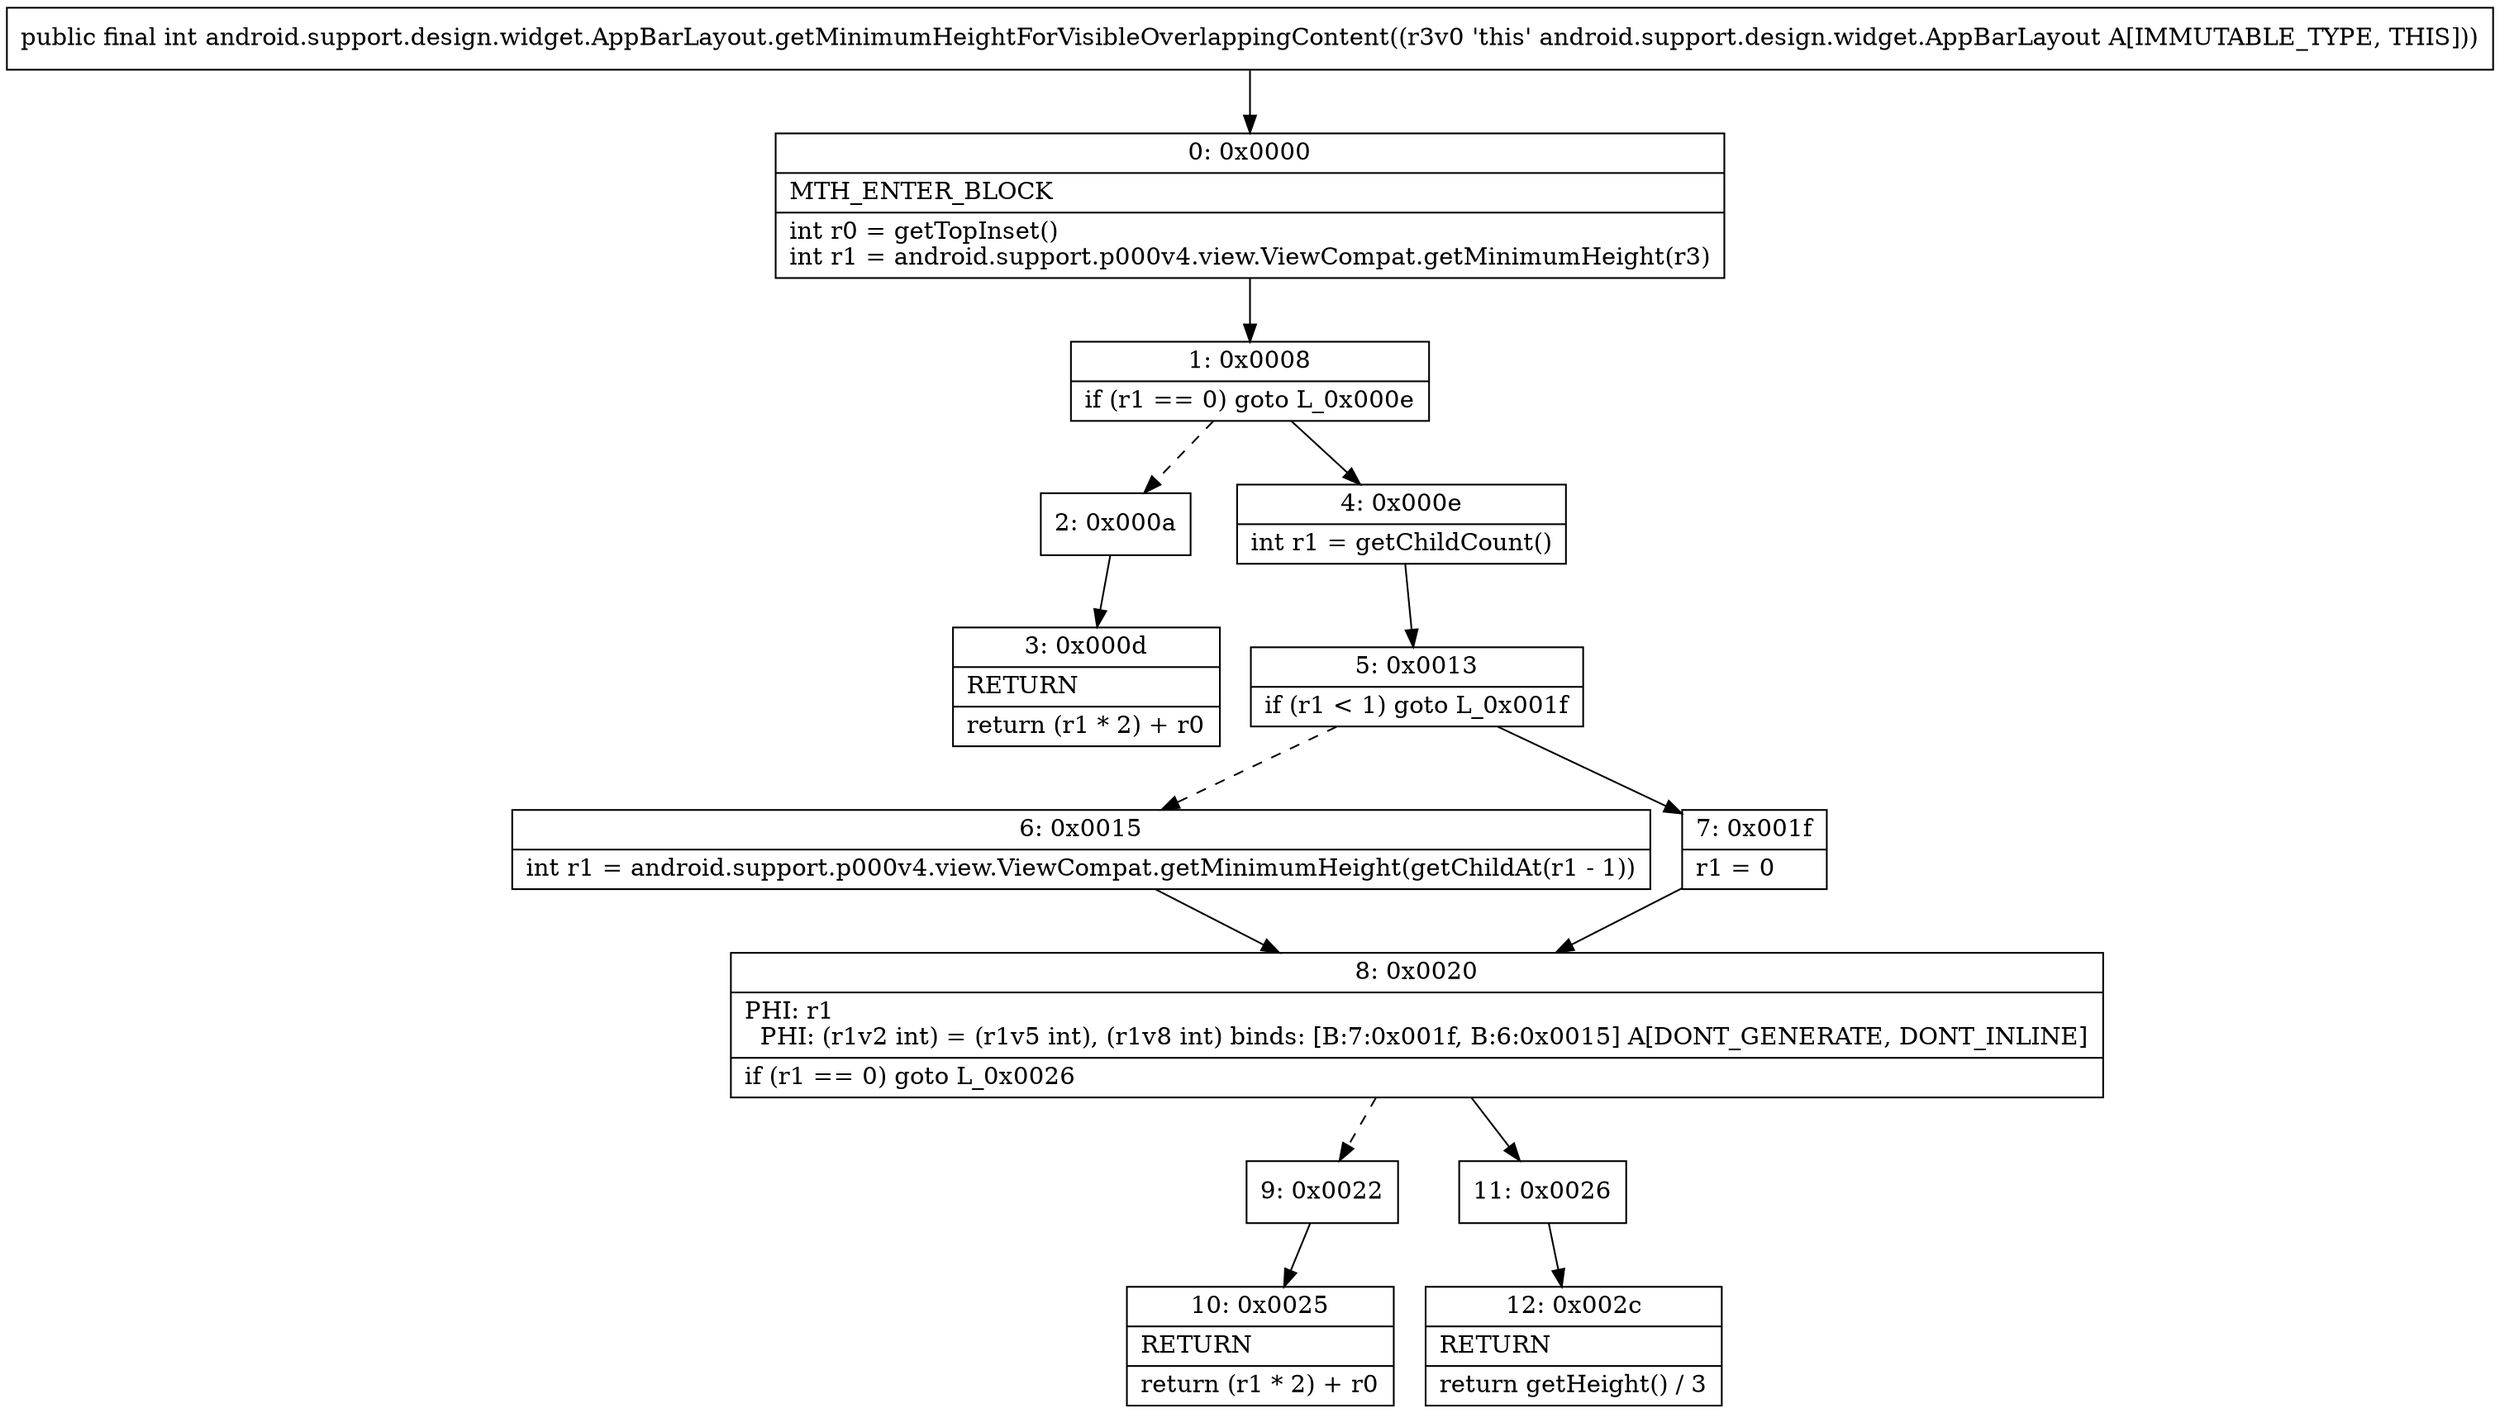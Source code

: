 digraph "CFG forandroid.support.design.widget.AppBarLayout.getMinimumHeightForVisibleOverlappingContent()I" {
Node_0 [shape=record,label="{0\:\ 0x0000|MTH_ENTER_BLOCK\l|int r0 = getTopInset()\lint r1 = android.support.p000v4.view.ViewCompat.getMinimumHeight(r3)\l}"];
Node_1 [shape=record,label="{1\:\ 0x0008|if (r1 == 0) goto L_0x000e\l}"];
Node_2 [shape=record,label="{2\:\ 0x000a}"];
Node_3 [shape=record,label="{3\:\ 0x000d|RETURN\l|return (r1 * 2) + r0\l}"];
Node_4 [shape=record,label="{4\:\ 0x000e|int r1 = getChildCount()\l}"];
Node_5 [shape=record,label="{5\:\ 0x0013|if (r1 \< 1) goto L_0x001f\l}"];
Node_6 [shape=record,label="{6\:\ 0x0015|int r1 = android.support.p000v4.view.ViewCompat.getMinimumHeight(getChildAt(r1 \- 1))\l}"];
Node_7 [shape=record,label="{7\:\ 0x001f|r1 = 0\l}"];
Node_8 [shape=record,label="{8\:\ 0x0020|PHI: r1 \l  PHI: (r1v2 int) = (r1v5 int), (r1v8 int) binds: [B:7:0x001f, B:6:0x0015] A[DONT_GENERATE, DONT_INLINE]\l|if (r1 == 0) goto L_0x0026\l}"];
Node_9 [shape=record,label="{9\:\ 0x0022}"];
Node_10 [shape=record,label="{10\:\ 0x0025|RETURN\l|return (r1 * 2) + r0\l}"];
Node_11 [shape=record,label="{11\:\ 0x0026}"];
Node_12 [shape=record,label="{12\:\ 0x002c|RETURN\l|return getHeight() \/ 3\l}"];
MethodNode[shape=record,label="{public final int android.support.design.widget.AppBarLayout.getMinimumHeightForVisibleOverlappingContent((r3v0 'this' android.support.design.widget.AppBarLayout A[IMMUTABLE_TYPE, THIS])) }"];
MethodNode -> Node_0;
Node_0 -> Node_1;
Node_1 -> Node_2[style=dashed];
Node_1 -> Node_4;
Node_2 -> Node_3;
Node_4 -> Node_5;
Node_5 -> Node_6[style=dashed];
Node_5 -> Node_7;
Node_6 -> Node_8;
Node_7 -> Node_8;
Node_8 -> Node_9[style=dashed];
Node_8 -> Node_11;
Node_9 -> Node_10;
Node_11 -> Node_12;
}

